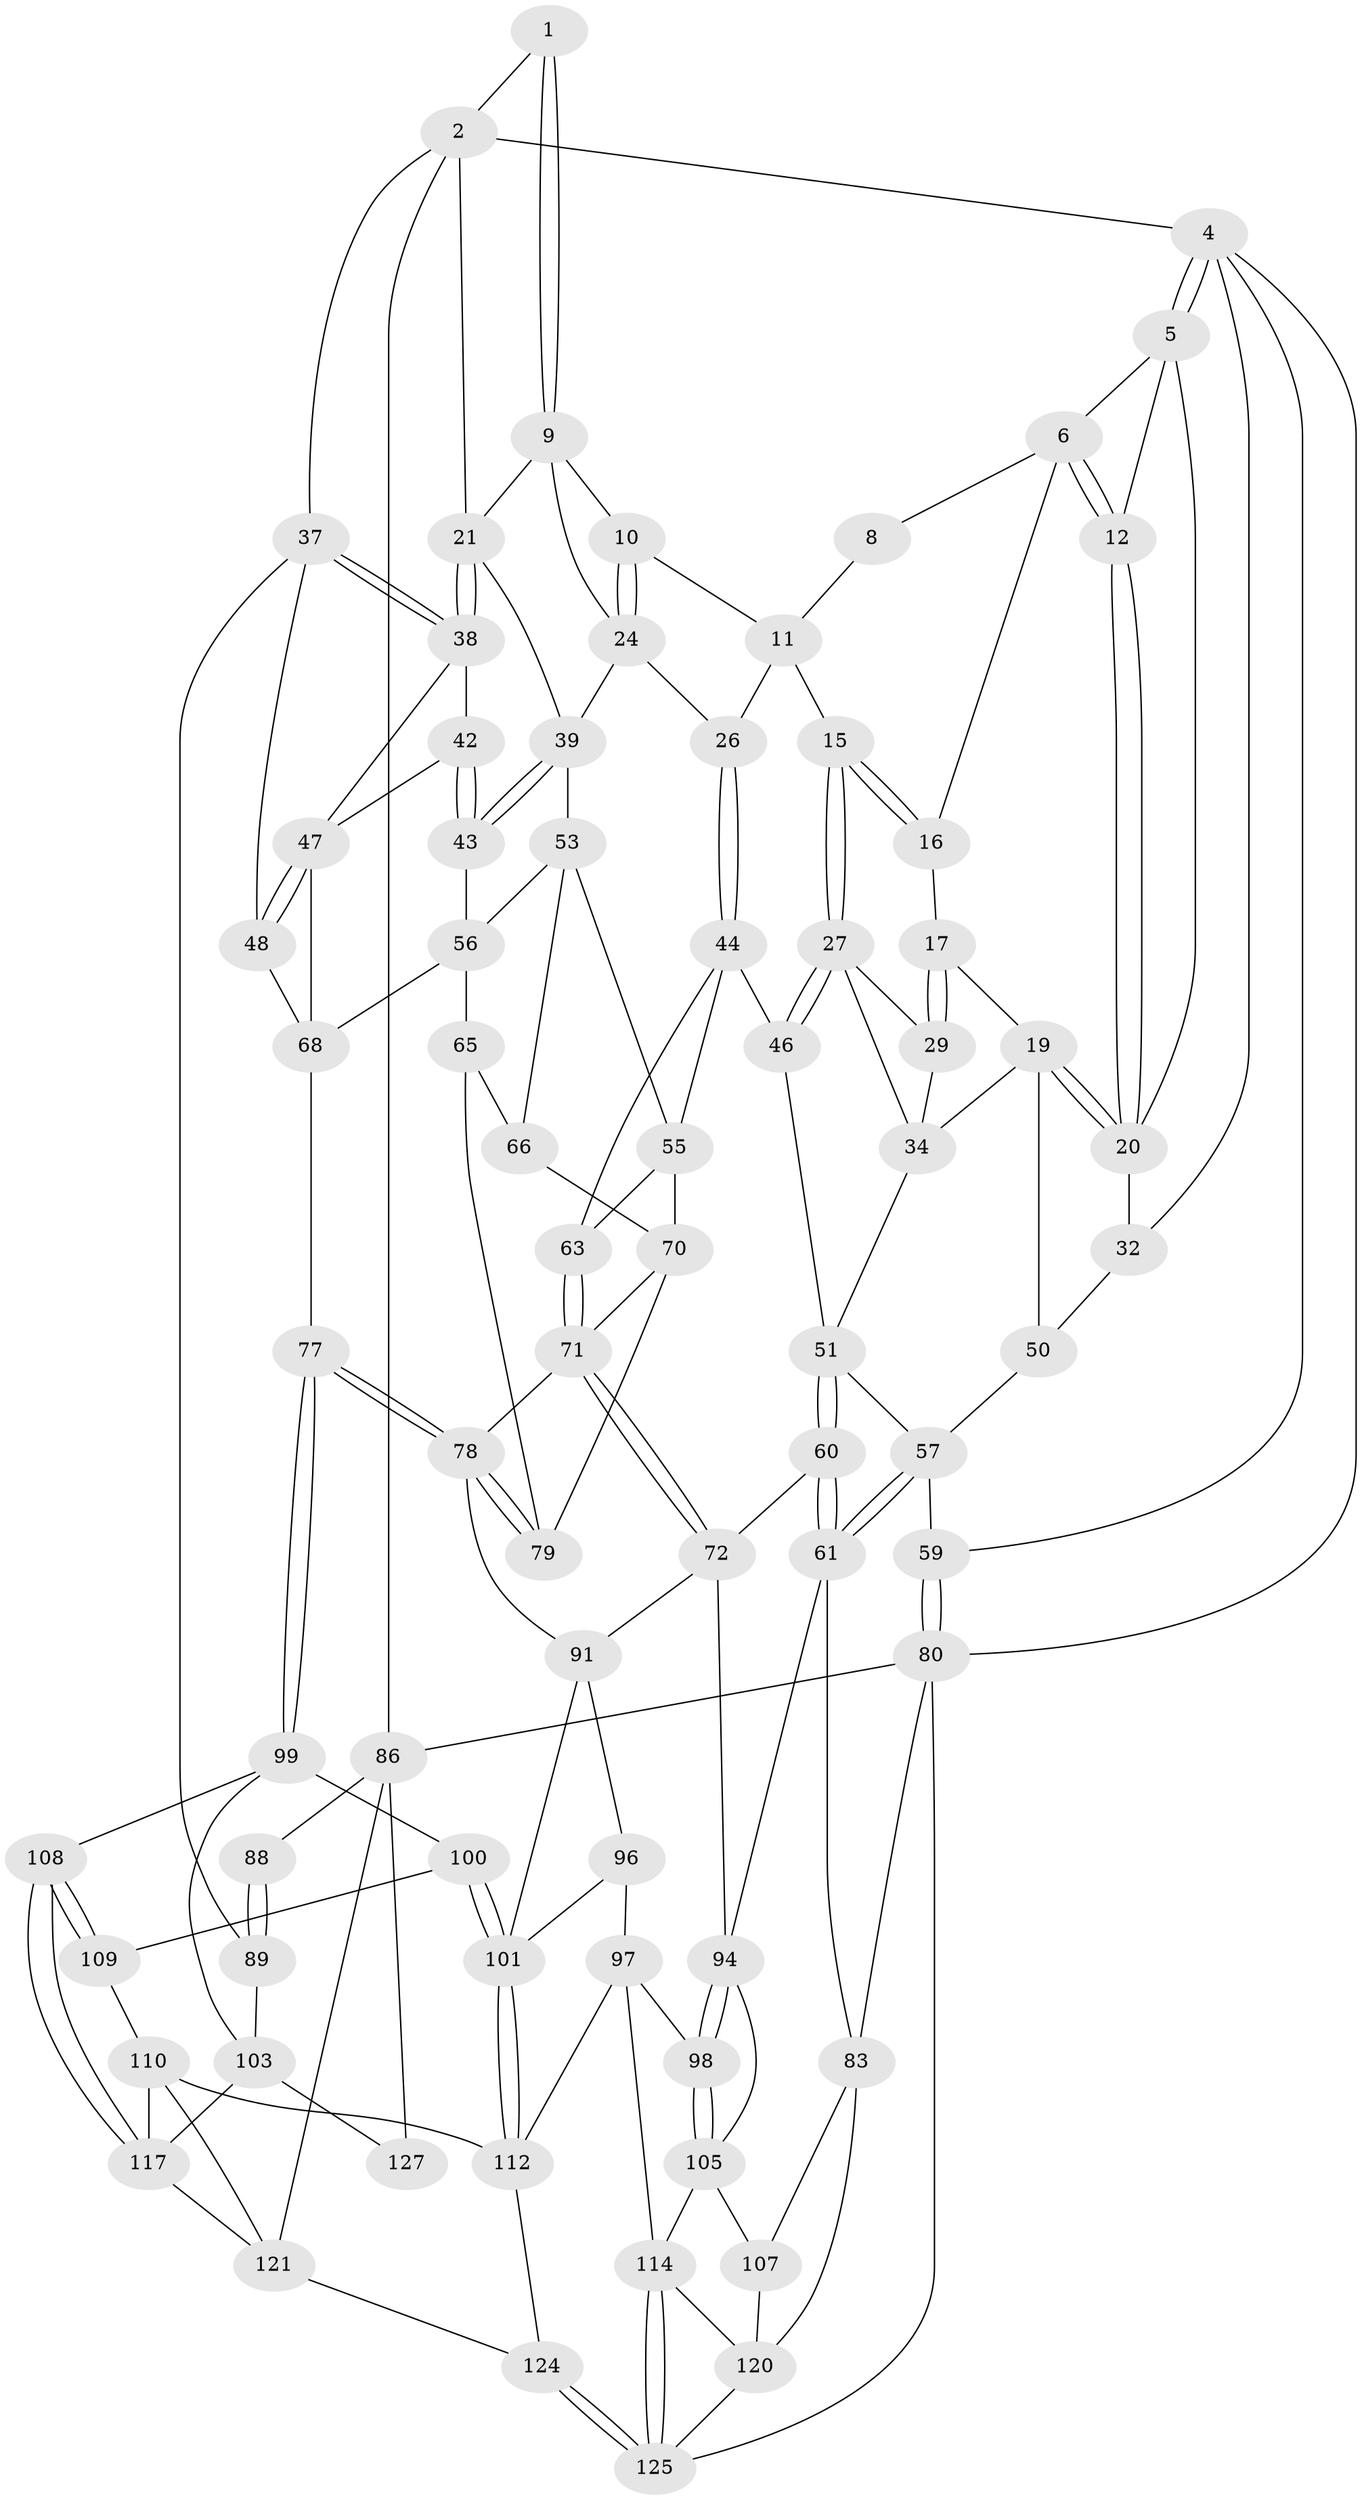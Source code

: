// Generated by graph-tools (version 1.1) at 2025/24/03/03/25 07:24:31]
// undirected, 77 vertices, 172 edges
graph export_dot {
graph [start="1"]
  node [color=gray90,style=filled];
  1 [pos="+0.8296247694394345+0"];
  2 [pos="+1+0",super="+3"];
  4 [pos="+0+0",super="+31"];
  5 [pos="+0.2400146131905351+0",super="+13"];
  6 [pos="+0.267012498399949+0",super="+7"];
  8 [pos="+0.5270720657885946+0"];
  9 [pos="+0.7998713090810914+0.06385806819001603",super="+23"];
  10 [pos="+0.6649631846398051+0.10636544934824685"];
  11 [pos="+0.5786599501119272+0",super="+14"];
  12 [pos="+0.2128415325752394+0.02055676786508634"];
  15 [pos="+0.49102442084275216+0.18140499221556547"];
  16 [pos="+0.42284752106653617+0"];
  17 [pos="+0.37460799432153413+0.09636719276927087",super="+18"];
  19 [pos="+0.20788101170656134+0.18637709938144637",super="+36"];
  20 [pos="+0.20338038815839835+0.17578665441963154",super="+33"];
  21 [pos="+0.8688178628419296+0.16259438441692367",super="+22"];
  24 [pos="+0.6551910832378246+0.19097343463600688",super="+25"];
  26 [pos="+0.609245549169351+0.21465925612482786"];
  27 [pos="+0.4364870092968989+0.2388339479196121",super="+28"];
  29 [pos="+0.38479513903240087+0.1538344148428858",super="+30"];
  32 [pos="+0+0.16364727323060851"];
  34 [pos="+0.349371274515824+0.19780147885272012",super="+35"];
  37 [pos="+1+0",super="+49"];
  38 [pos="+0.9219611235545268+0.1801019589321222",super="+41"];
  39 [pos="+0.8115071137737159+0.19333424579639888",super="+40"];
  42 [pos="+0.892545713013337+0.3450868760570474"];
  43 [pos="+0.8397071517962428+0.33558316810923483"];
  44 [pos="+0.5800309237513523+0.2904717061372035",super="+45"];
  46 [pos="+0.42014191138276474+0.3271843248746241"];
  47 [pos="+1+0.4811608868215774",super="+67"];
  48 [pos="+1+0.5034445785796101"];
  50 [pos="+0.08592894711132601+0.2660241496651488"];
  51 [pos="+0.3511804297995821+0.3169289966864582",super="+52"];
  53 [pos="+0.7258012407181612+0.3187081840257771",super="+54"];
  55 [pos="+0.6024056381924364+0.35063030182300514",super="+62"];
  56 [pos="+0.8157686218319514+0.3419970768759226",super="+64"];
  57 [pos="+0.15789519772591565+0.45734482573674157",super="+58"];
  59 [pos="+0+0.31716560145696493"];
  60 [pos="+0.23785894719610537+0.49654956869592287"];
  61 [pos="+0.16785100141366938+0.5010759315545358",super="+82"];
  63 [pos="+0.44639425117524484+0.4252215147760868"];
  65 [pos="+0.7745589234105914+0.45528501294916895",super="+75"];
  66 [pos="+0.6982264497411481+0.3897829400514311",super="+69"];
  68 [pos="+0.8054733157376672+0.4748818966520301",super="+76"];
  70 [pos="+0.5821231883993447+0.4365794728209893",super="+73"];
  71 [pos="+0.40929079591814427+0.5139779542392565",super="+74"];
  72 [pos="+0.40716227788865417+0.5163129037065448",super="+93"];
  77 [pos="+0.7547165000305113+0.6357674842914188"];
  78 [pos="+0.6675908802895107+0.5727296924458942",super="+85"];
  79 [pos="+0.6669107945555739+0.5392945810052068"];
  80 [pos="+0+0.7015370685125283",super="+81"];
  83 [pos="+0.07326355049743226+0.6121840683717484",super="+84"];
  86 [pos="+1+1",super="+87"];
  88 [pos="+1+1",super="+126"];
  89 [pos="+1+0.6859990168581176",super="+90"];
  91 [pos="+0.5652602562743125+0.6607550108256438",super="+92"];
  94 [pos="+0.33307267378835215+0.6305976150988856",super="+95"];
  96 [pos="+0.41694274843633505+0.7278432724922972"];
  97 [pos="+0.4166583284595869+0.7281763317701088",super="+113"];
  98 [pos="+0.39251279254146554+0.730496716672556"];
  99 [pos="+0.7629698679331649+0.6649140794718663",super="+104"];
  100 [pos="+0.7313425868300591+0.715233926166182"];
  101 [pos="+0.5940671065753312+0.7603471070925523",super="+102"];
  103 [pos="+0.9506555775621482+0.7379636921234386",super="+118"];
  105 [pos="+0.2992606336193327+0.7596148557315912",super="+106"];
  107 [pos="+0.21829150233525205+0.8264104178553646"];
  108 [pos="+0.8310796071870046+0.8248872139138894"];
  109 [pos="+0.7339540524127866+0.7325604002627527"];
  110 [pos="+0.7329693599474328+0.7831394994925933",super="+111"];
  112 [pos="+0.587489902434868+0.8016951724142968",super="+116"];
  114 [pos="+0.30790583407420963+0.9085393424829433",super="+115"];
  117 [pos="+0.804974345411457+0.8615611899987093",super="+119"];
  120 [pos="+0.0882718564534537+0.8487940520059984",super="+122"];
  121 [pos="+0.7379222745643472+1",super="+123"];
  124 [pos="+0.5772411163235167+1"];
  125 [pos="+0.34191017445879585+1",super="+128"];
  127 [pos="+0.9165013278219737+0.9172368159300384"];
  1 -- 2;
  1 -- 9;
  1 -- 9;
  2 -- 21;
  2 -- 4;
  2 -- 37;
  2 -- 86;
  4 -- 5;
  4 -- 5;
  4 -- 32;
  4 -- 59;
  4 -- 80;
  5 -- 6;
  5 -- 20;
  5 -- 12;
  6 -- 12;
  6 -- 12;
  6 -- 8;
  6 -- 16;
  8 -- 11;
  9 -- 10;
  9 -- 24;
  9 -- 21;
  10 -- 11;
  10 -- 24;
  10 -- 24;
  11 -- 26;
  11 -- 15;
  12 -- 20;
  12 -- 20;
  15 -- 16;
  15 -- 16;
  15 -- 27;
  15 -- 27;
  16 -- 17;
  17 -- 29 [weight=2];
  17 -- 29;
  17 -- 19;
  19 -- 20;
  19 -- 20;
  19 -- 50;
  19 -- 34;
  20 -- 32;
  21 -- 38;
  21 -- 38;
  21 -- 39;
  24 -- 26;
  24 -- 39;
  26 -- 44;
  26 -- 44;
  27 -- 46;
  27 -- 46;
  27 -- 34;
  27 -- 29;
  29 -- 34;
  32 -- 50;
  34 -- 51;
  37 -- 38;
  37 -- 38;
  37 -- 48;
  37 -- 89;
  38 -- 42;
  38 -- 47;
  39 -- 43;
  39 -- 43;
  39 -- 53;
  42 -- 43;
  42 -- 43;
  42 -- 47;
  43 -- 56;
  44 -- 55;
  44 -- 46;
  44 -- 63;
  46 -- 51;
  47 -- 48;
  47 -- 48;
  47 -- 68;
  48 -- 68;
  50 -- 57;
  51 -- 60;
  51 -- 60;
  51 -- 57;
  53 -- 56;
  53 -- 66;
  53 -- 55;
  55 -- 63;
  55 -- 70;
  56 -- 65;
  56 -- 68;
  57 -- 61;
  57 -- 61;
  57 -- 59;
  59 -- 80;
  59 -- 80;
  60 -- 61;
  60 -- 61;
  60 -- 72;
  61 -- 83;
  61 -- 94;
  63 -- 71;
  63 -- 71;
  65 -- 66 [weight=2];
  65 -- 79;
  66 -- 70;
  68 -- 77;
  70 -- 79;
  70 -- 71;
  71 -- 72;
  71 -- 72;
  71 -- 78;
  72 -- 94;
  72 -- 91;
  77 -- 78;
  77 -- 78;
  77 -- 99;
  77 -- 99;
  78 -- 79;
  78 -- 79;
  78 -- 91;
  80 -- 83;
  80 -- 86;
  80 -- 125;
  83 -- 107;
  83 -- 120;
  86 -- 121;
  86 -- 88;
  86 -- 127;
  88 -- 89 [weight=2];
  88 -- 89;
  89 -- 103;
  91 -- 101;
  91 -- 96;
  94 -- 98;
  94 -- 98;
  94 -- 105;
  96 -- 97;
  96 -- 101;
  97 -- 98;
  97 -- 112;
  97 -- 114;
  98 -- 105;
  98 -- 105;
  99 -- 100;
  99 -- 108;
  99 -- 103;
  100 -- 101;
  100 -- 101;
  100 -- 109;
  101 -- 112;
  101 -- 112;
  103 -- 127;
  103 -- 117;
  105 -- 107;
  105 -- 114;
  107 -- 120;
  108 -- 109;
  108 -- 109;
  108 -- 117;
  108 -- 117;
  109 -- 110;
  110 -- 117;
  110 -- 112;
  110 -- 121;
  112 -- 124;
  114 -- 125;
  114 -- 125;
  114 -- 120;
  117 -- 121;
  120 -- 125;
  121 -- 124;
  124 -- 125;
  124 -- 125;
}
